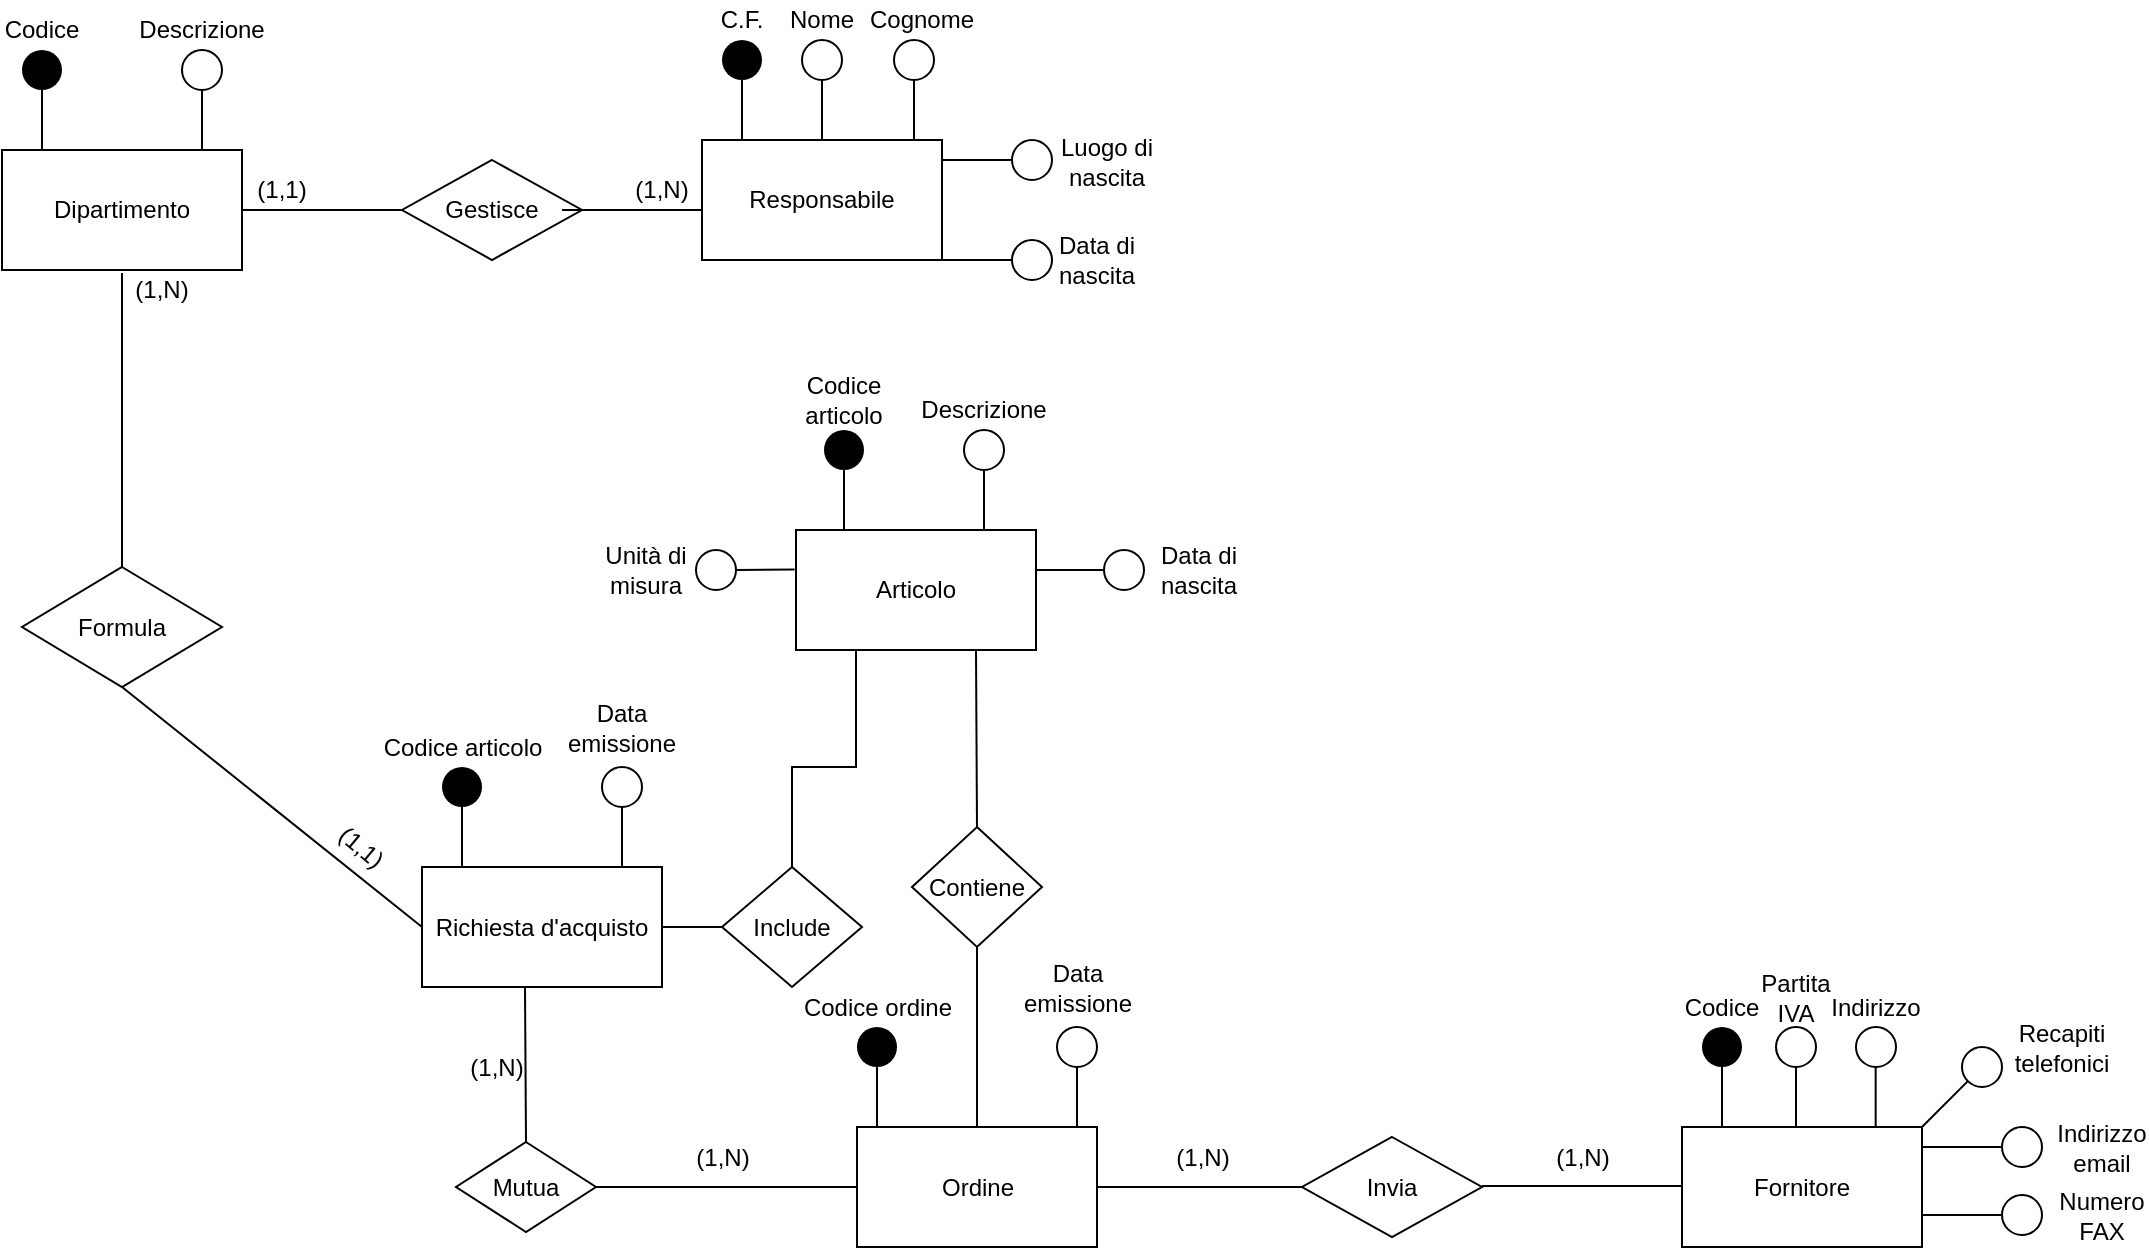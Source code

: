 <mxfile version="14.4.3" type="device"><diagram id="SgajTCS_TB5HfmCs7Fzj" name="Page-1"><mxGraphModel dx="1346" dy="783" grid="1" gridSize="10" guides="1" tooltips="1" connect="1" arrows="1" fold="1" page="1" pageScale="1" pageWidth="1654" pageHeight="1169" math="0" shadow="0"><root><mxCell id="0"/><mxCell id="1" parent="0"/><mxCell id="WNvgnv75Yjdc2z-mZm8R-49" value="" style="group" parent="1" connectable="0" vertex="1"><mxGeometry x="719.5" y="703.5" width="120" height="140" as="geometry"/></mxCell><mxCell id="WNvgnv75Yjdc2z-mZm8R-8" value="Ordine" style="rounded=0;whiteSpace=wrap;html=1;" parent="WNvgnv75Yjdc2z-mZm8R-49" vertex="1"><mxGeometry y="80" width="120" height="60" as="geometry"/></mxCell><mxCell id="WNvgnv75Yjdc2z-mZm8R-26" value="" style="group" parent="WNvgnv75Yjdc2z-mZm8R-49" connectable="0" vertex="1"><mxGeometry x="90" width="40" height="80" as="geometry"/></mxCell><mxCell id="0HRdDKmyG6_fZgm3HTcE-7" value="" style="ellipse;whiteSpace=wrap;html=1;aspect=fixed;" parent="WNvgnv75Yjdc2z-mZm8R-26" vertex="1"><mxGeometry x="10" y="30" width="20" height="20" as="geometry"/></mxCell><mxCell id="0HRdDKmyG6_fZgm3HTcE-8" value="" style="endArrow=none;html=1;entryX=0.5;entryY=1;entryDx=0;entryDy=0;" parent="WNvgnv75Yjdc2z-mZm8R-26" target="0HRdDKmyG6_fZgm3HTcE-7" edge="1"><mxGeometry y="10" width="50" height="50" as="geometry"><mxPoint x="20" y="80" as="sourcePoint"/><mxPoint x="440" y="10" as="targetPoint"/></mxGeometry></mxCell><mxCell id="0HRdDKmyG6_fZgm3HTcE-9" value="&lt;div&gt;Data emissione&lt;/div&gt;" style="text;html=1;strokeColor=none;fillColor=none;align=center;verticalAlign=middle;whiteSpace=wrap;rounded=0;" parent="WNvgnv75Yjdc2z-mZm8R-26" vertex="1"><mxGeometry width="40" height="20" as="geometry"/></mxCell><mxCell id="WNvgnv75Yjdc2z-mZm8R-27" value="" style="group" parent="WNvgnv75Yjdc2z-mZm8R-49" connectable="0" vertex="1"><mxGeometry x="-10" y="10" width="40" height="70" as="geometry"/></mxCell><mxCell id="WNvgnv75Yjdc2z-mZm8R-28" value="" style="endArrow=none;html=1;" parent="WNvgnv75Yjdc2z-mZm8R-27" edge="1"><mxGeometry width="50" height="50" relative="1" as="geometry"><mxPoint x="20" y="70" as="sourcePoint"/><mxPoint x="20" y="40" as="targetPoint"/></mxGeometry></mxCell><mxCell id="WNvgnv75Yjdc2z-mZm8R-29" value="" style="ellipse;fillColor=#000000;strokeColor=none;" parent="WNvgnv75Yjdc2z-mZm8R-27" vertex="1"><mxGeometry x="10" y="20" width="20" height="20" as="geometry"/></mxCell><mxCell id="WNvgnv75Yjdc2z-mZm8R-30" value="Codice ordine" style="text;html=1;strokeColor=none;fillColor=none;align=center;verticalAlign=middle;whiteSpace=wrap;rounded=0;" parent="WNvgnv75Yjdc2z-mZm8R-27" vertex="1"><mxGeometry x="-20" width="80" height="20" as="geometry"/></mxCell><mxCell id="WNvgnv75Yjdc2z-mZm8R-50" value="" style="group" parent="1" connectable="0" vertex="1"><mxGeometry x="502" y="573.5" width="120" height="140" as="geometry"/></mxCell><mxCell id="WNvgnv75Yjdc2z-mZm8R-5" value="Richiesta d'acquisto" style="rounded=0;whiteSpace=wrap;html=1;" parent="WNvgnv75Yjdc2z-mZm8R-50" vertex="1"><mxGeometry y="80" width="120" height="60" as="geometry"/></mxCell><mxCell id="WNvgnv75Yjdc2z-mZm8R-33" value="" style="group" parent="WNvgnv75Yjdc2z-mZm8R-50" connectable="0" vertex="1"><mxGeometry y="10" width="70" height="70" as="geometry"/></mxCell><mxCell id="WNvgnv75Yjdc2z-mZm8R-34" value="" style="endArrow=none;html=1;" parent="WNvgnv75Yjdc2z-mZm8R-33" edge="1"><mxGeometry width="50" height="50" relative="1" as="geometry"><mxPoint x="20" y="70" as="sourcePoint"/><mxPoint x="20" y="40" as="targetPoint"/></mxGeometry></mxCell><mxCell id="WNvgnv75Yjdc2z-mZm8R-35" value="" style="ellipse;fillColor=#000000;strokeColor=none;" parent="WNvgnv75Yjdc2z-mZm8R-33" vertex="1"><mxGeometry x="10" y="20" width="20" height="20" as="geometry"/></mxCell><mxCell id="WNvgnv75Yjdc2z-mZm8R-36" value="Codice articolo" style="text;html=1;strokeColor=none;fillColor=none;align=center;verticalAlign=middle;whiteSpace=wrap;rounded=0;" parent="WNvgnv75Yjdc2z-mZm8R-33" vertex="1"><mxGeometry x="-22.5" width="85" height="20" as="geometry"/></mxCell><mxCell id="WNvgnv75Yjdc2z-mZm8R-37" value="" style="group" parent="WNvgnv75Yjdc2z-mZm8R-50" connectable="0" vertex="1"><mxGeometry x="80" width="40" height="80" as="geometry"/></mxCell><mxCell id="WNvgnv75Yjdc2z-mZm8R-38" value="" style="ellipse;whiteSpace=wrap;html=1;aspect=fixed;" parent="WNvgnv75Yjdc2z-mZm8R-37" vertex="1"><mxGeometry x="10" y="30" width="20" height="20" as="geometry"/></mxCell><mxCell id="WNvgnv75Yjdc2z-mZm8R-39" value="" style="endArrow=none;html=1;entryX=0.5;entryY=1;entryDx=0;entryDy=0;" parent="WNvgnv75Yjdc2z-mZm8R-37" target="WNvgnv75Yjdc2z-mZm8R-38" edge="1"><mxGeometry y="10" width="50" height="50" as="geometry"><mxPoint x="20" y="80" as="sourcePoint"/><mxPoint x="440" y="10" as="targetPoint"/></mxGeometry></mxCell><mxCell id="WNvgnv75Yjdc2z-mZm8R-40" value="&lt;div&gt;Data emissione&lt;/div&gt;" style="text;html=1;strokeColor=none;fillColor=none;align=center;verticalAlign=middle;whiteSpace=wrap;rounded=0;" parent="WNvgnv75Yjdc2z-mZm8R-37" vertex="1"><mxGeometry width="40" height="20" as="geometry"/></mxCell><mxCell id="rO08BDKu-81Ofjsckch7-46" value="" style="group" parent="1" connectable="0" vertex="1"><mxGeometry x="1132" y="713.5" width="230" height="130" as="geometry"/></mxCell><mxCell id="WNvgnv75Yjdc2z-mZm8R-7" value="&lt;div&gt;Fornitore&lt;/div&gt;" style="rounded=0;whiteSpace=wrap;html=1;" parent="rO08BDKu-81Ofjsckch7-46" vertex="1"><mxGeometry y="70" width="120" height="60" as="geometry"/></mxCell><mxCell id="rO08BDKu-81Ofjsckch7-3" value="" style="group" parent="rO08BDKu-81Ofjsckch7-46" connectable="0" vertex="1"><mxGeometry width="40" height="70" as="geometry"/></mxCell><mxCell id="rO08BDKu-81Ofjsckch7-4" value="" style="endArrow=none;html=1;" parent="rO08BDKu-81Ofjsckch7-3" edge="1"><mxGeometry width="50" height="50" relative="1" as="geometry"><mxPoint x="20" y="70" as="sourcePoint"/><mxPoint x="20" y="40" as="targetPoint"/></mxGeometry></mxCell><mxCell id="rO08BDKu-81Ofjsckch7-5" value="" style="ellipse;fillColor=#000000;strokeColor=none;" parent="rO08BDKu-81Ofjsckch7-3" vertex="1"><mxGeometry x="10" y="20" width="20" height="20" as="geometry"/></mxCell><mxCell id="rO08BDKu-81Ofjsckch7-6" value="Codice" style="text;html=1;strokeColor=none;fillColor=none;align=center;verticalAlign=middle;whiteSpace=wrap;rounded=0;" parent="rO08BDKu-81Ofjsckch7-3" vertex="1"><mxGeometry width="40" height="20" as="geometry"/></mxCell><mxCell id="rO08BDKu-81Ofjsckch7-7" value="" style="group" parent="rO08BDKu-81Ofjsckch7-46" connectable="0" vertex="1"><mxGeometry x="37" width="40" height="70" as="geometry"/></mxCell><mxCell id="rO08BDKu-81Ofjsckch7-10" value="Partita IVA" style="text;html=1;strokeColor=none;fillColor=none;align=center;verticalAlign=middle;whiteSpace=wrap;rounded=0;" parent="rO08BDKu-81Ofjsckch7-7" vertex="1"><mxGeometry y="-10" width="40" height="30" as="geometry"/></mxCell><mxCell id="rO08BDKu-81Ofjsckch7-15" value="" style="ellipse;whiteSpace=wrap;html=1;aspect=fixed;" parent="rO08BDKu-81Ofjsckch7-7" vertex="1"><mxGeometry x="10" y="20" width="20" height="20" as="geometry"/></mxCell><mxCell id="rO08BDKu-81Ofjsckch7-12" value="" style="endArrow=none;html=1;" parent="rO08BDKu-81Ofjsckch7-46" edge="1"><mxGeometry width="50" height="50" relative="1" as="geometry"><mxPoint x="96.83" y="70" as="sourcePoint"/><mxPoint x="96.83" y="40" as="targetPoint"/></mxGeometry></mxCell><mxCell id="rO08BDKu-81Ofjsckch7-13" value="" style="ellipse;whiteSpace=wrap;html=1;aspect=fixed;" parent="rO08BDKu-81Ofjsckch7-46" vertex="1"><mxGeometry x="87" y="20" width="20" height="20" as="geometry"/></mxCell><mxCell id="rO08BDKu-81Ofjsckch7-14" value="Indirizzo" style="text;html=1;strokeColor=none;fillColor=none;align=center;verticalAlign=middle;whiteSpace=wrap;rounded=0;" parent="rO08BDKu-81Ofjsckch7-46" vertex="1"><mxGeometry x="77" width="40" height="20" as="geometry"/></mxCell><mxCell id="rO08BDKu-81Ofjsckch7-22" value="" style="endArrow=none;html=1;entryX=0;entryY=1;entryDx=0;entryDy=0;" parent="rO08BDKu-81Ofjsckch7-46" target="rO08BDKu-81Ofjsckch7-23" edge="1"><mxGeometry width="50" height="50" relative="1" as="geometry"><mxPoint x="120" y="70" as="sourcePoint"/><mxPoint x="140" y="60" as="targetPoint"/></mxGeometry></mxCell><mxCell id="rO08BDKu-81Ofjsckch7-23" value="" style="ellipse;whiteSpace=wrap;html=1;aspect=fixed;" parent="rO08BDKu-81Ofjsckch7-46" vertex="1"><mxGeometry x="140" y="30" width="20" height="20" as="geometry"/></mxCell><mxCell id="rO08BDKu-81Ofjsckch7-24" value="Recapiti telefonici" style="text;html=1;strokeColor=none;fillColor=none;align=center;verticalAlign=middle;whiteSpace=wrap;rounded=0;" parent="rO08BDKu-81Ofjsckch7-46" vertex="1"><mxGeometry x="170" y="20" width="40" height="20" as="geometry"/></mxCell><mxCell id="rO08BDKu-81Ofjsckch7-27" value="" style="endArrow=none;html=1;exitX=0.475;exitY=0;exitDx=0;exitDy=0;entryX=0.5;entryY=1;entryDx=0;entryDy=0;exitPerimeter=0;" parent="rO08BDKu-81Ofjsckch7-46" source="WNvgnv75Yjdc2z-mZm8R-7" target="rO08BDKu-81Ofjsckch7-15" edge="1"><mxGeometry width="50" height="50" relative="1" as="geometry"><mxPoint x="30" y="60" as="sourcePoint"/><mxPoint x="80" y="10" as="targetPoint"/></mxGeometry></mxCell><mxCell id="rO08BDKu-81Ofjsckch7-30" value="Indirizzo email" style="text;html=1;strokeColor=none;fillColor=none;align=center;verticalAlign=middle;whiteSpace=wrap;rounded=0;" parent="rO08BDKu-81Ofjsckch7-46" vertex="1"><mxGeometry x="190" y="70" width="40" height="20" as="geometry"/></mxCell><mxCell id="rO08BDKu-81Ofjsckch7-32" value="Numero FAX" style="text;html=1;strokeColor=none;fillColor=none;align=center;verticalAlign=middle;whiteSpace=wrap;rounded=0;" parent="rO08BDKu-81Ofjsckch7-46" vertex="1"><mxGeometry x="190" y="104" width="40" height="20" as="geometry"/></mxCell><mxCell id="rO08BDKu-81Ofjsckch7-38" value="" style="ellipse;whiteSpace=wrap;html=1;aspect=fixed;" parent="rO08BDKu-81Ofjsckch7-46" vertex="1"><mxGeometry x="160" y="104" width="20" height="20" as="geometry"/></mxCell><mxCell id="rO08BDKu-81Ofjsckch7-43" value="" style="ellipse;whiteSpace=wrap;html=1;aspect=fixed;" parent="rO08BDKu-81Ofjsckch7-46" vertex="1"><mxGeometry x="160" y="70" width="20" height="20" as="geometry"/></mxCell><mxCell id="rO08BDKu-81Ofjsckch7-44" value="" style="endArrow=none;html=1;entryX=0;entryY=0.5;entryDx=0;entryDy=0;" parent="rO08BDKu-81Ofjsckch7-46" target="rO08BDKu-81Ofjsckch7-43" edge="1"><mxGeometry width="50" height="50" relative="1" as="geometry"><mxPoint x="120" y="80" as="sourcePoint"/><mxPoint x="130" y="130" as="targetPoint"/></mxGeometry></mxCell><mxCell id="rO08BDKu-81Ofjsckch7-45" value="" style="endArrow=none;html=1;entryX=0;entryY=0.5;entryDx=0;entryDy=0;" parent="rO08BDKu-81Ofjsckch7-46" target="rO08BDKu-81Ofjsckch7-38" edge="1"><mxGeometry width="50" height="50" relative="1" as="geometry"><mxPoint x="120" y="114" as="sourcePoint"/><mxPoint x="120" y="80" as="targetPoint"/></mxGeometry></mxCell><mxCell id="WNvgnv75Yjdc2z-mZm8R-59" value="" style="group" parent="1" connectable="0" vertex="1"><mxGeometry x="589" y="410" width="329" height="135" as="geometry"/></mxCell><mxCell id="0HRdDKmyG6_fZgm3HTcE-2" value="Articolo" style="rounded=0;whiteSpace=wrap;html=1;" parent="WNvgnv75Yjdc2z-mZm8R-59" vertex="1"><mxGeometry x="100" y="75" width="120" height="60" as="geometry"/></mxCell><mxCell id="0HRdDKmyG6_fZgm3HTcE-49" value="" style="group" parent="WNvgnv75Yjdc2z-mZm8R-59" connectable="0" vertex="1"><mxGeometry x="174" y="5" width="40" height="70" as="geometry"/></mxCell><mxCell id="0HRdDKmyG6_fZgm3HTcE-50" value="" style="ellipse;whiteSpace=wrap;html=1;aspect=fixed;" parent="0HRdDKmyG6_fZgm3HTcE-49" vertex="1"><mxGeometry x="10" y="20" width="20" height="20" as="geometry"/></mxCell><mxCell id="0HRdDKmyG6_fZgm3HTcE-51" value="" style="endArrow=none;html=1;entryX=0.5;entryY=1;entryDx=0;entryDy=0;" parent="0HRdDKmyG6_fZgm3HTcE-49" target="0HRdDKmyG6_fZgm3HTcE-50" edge="1"><mxGeometry width="50" height="50" relative="1" as="geometry"><mxPoint x="20" y="70" as="sourcePoint"/><mxPoint x="440" as="targetPoint"/></mxGeometry></mxCell><mxCell id="0HRdDKmyG6_fZgm3HTcE-52" value="Descrizione" style="text;html=1;strokeColor=none;fillColor=none;align=center;verticalAlign=middle;whiteSpace=wrap;rounded=0;" parent="0HRdDKmyG6_fZgm3HTcE-49" vertex="1"><mxGeometry width="40" height="20" as="geometry"/></mxCell><mxCell id="0HRdDKmyG6_fZgm3HTcE-57" value="" style="endArrow=none;html=1;entryX=0.5;entryY=1;entryDx=0;entryDy=0;exitX=1;exitY=0.25;exitDx=0;exitDy=0;" parent="WNvgnv75Yjdc2z-mZm8R-59" edge="1"><mxGeometry x="240" y="60" width="50" height="50" as="geometry"><mxPoint x="220" y="95" as="sourcePoint"/><mxPoint x="255" y="95" as="targetPoint"/></mxGeometry></mxCell><mxCell id="0HRdDKmyG6_fZgm3HTcE-58" value="" style="ellipse;whiteSpace=wrap;html=1;aspect=fixed;rotation=90;" parent="WNvgnv75Yjdc2z-mZm8R-59" vertex="1"><mxGeometry x="254" y="85" width="20" height="20" as="geometry"/></mxCell><mxCell id="0HRdDKmyG6_fZgm3HTcE-59" value="&lt;div&gt;Data di nascita&lt;/div&gt;" style="text;html=1;strokeColor=none;fillColor=none;align=center;verticalAlign=middle;whiteSpace=wrap;rounded=0;rotation=0;" parent="WNvgnv75Yjdc2z-mZm8R-59" vertex="1"><mxGeometry x="274" y="85" width="55" height="20" as="geometry"/></mxCell><mxCell id="WNvgnv75Yjdc2z-mZm8R-55" value="" style="group" parent="WNvgnv75Yjdc2z-mZm8R-59" connectable="0" vertex="1"><mxGeometry x="104" width="40" height="70" as="geometry"/></mxCell><mxCell id="WNvgnv75Yjdc2z-mZm8R-58" value="Codice articolo" style="text;html=1;strokeColor=none;fillColor=none;align=center;verticalAlign=middle;whiteSpace=wrap;rounded=0;" parent="WNvgnv75Yjdc2z-mZm8R-55" vertex="1"><mxGeometry width="40" height="20" as="geometry"/></mxCell><mxCell id="0HRdDKmyG6_fZgm3HTcE-55" value="" style="endArrow=none;html=1;entryX=0.5;entryY=1;entryDx=0;entryDy=0;exitX=-0.006;exitY=0.329;exitDx=0;exitDy=0;exitPerimeter=0;" parent="WNvgnv75Yjdc2z-mZm8R-59" source="0HRdDKmyG6_fZgm3HTcE-2" target="0HRdDKmyG6_fZgm3HTcE-54" edge="1"><mxGeometry width="50" height="50" relative="1" as="geometry"><mxPoint x="74" y="95" as="sourcePoint"/><mxPoint x="24" y="-325" as="targetPoint"/></mxGeometry></mxCell><mxCell id="WNvgnv75Yjdc2z-mZm8R-56" value="" style="endArrow=none;html=1;" parent="WNvgnv75Yjdc2z-mZm8R-59" edge="1"><mxGeometry width="50" height="50" relative="1" as="geometry"><mxPoint x="124" y="75" as="sourcePoint"/><mxPoint x="124" y="45" as="targetPoint"/></mxGeometry></mxCell><mxCell id="WNvgnv75Yjdc2z-mZm8R-57" value="" style="ellipse;fillColor=#000000;strokeColor=none;" parent="WNvgnv75Yjdc2z-mZm8R-59" vertex="1"><mxGeometry x="114" y="25" width="20" height="20" as="geometry"/></mxCell><mxCell id="0HRdDKmyG6_fZgm3HTcE-54" value="" style="ellipse;whiteSpace=wrap;html=1;aspect=fixed;rotation=-90;" parent="WNvgnv75Yjdc2z-mZm8R-59" vertex="1"><mxGeometry x="50" y="85" width="20" height="20" as="geometry"/></mxCell><mxCell id="0HRdDKmyG6_fZgm3HTcE-56" value="Unità di misura" style="text;html=1;strokeColor=none;fillColor=none;align=center;verticalAlign=middle;whiteSpace=wrap;rounded=0;rotation=0;" parent="WNvgnv75Yjdc2z-mZm8R-59" vertex="1"><mxGeometry y="85" width="50" height="20" as="geometry"/></mxCell><mxCell id="WNvgnv75Yjdc2z-mZm8R-60" value="" style="group" parent="1" connectable="0" vertex="1"><mxGeometry x="292" y="225" width="120" height="130" as="geometry"/></mxCell><mxCell id="WNvgnv75Yjdc2z-mZm8R-1" value="&lt;div&gt;Dipartimento&lt;/div&gt;" style="rounded=0;whiteSpace=wrap;html=1;" parent="WNvgnv75Yjdc2z-mZm8R-60" vertex="1"><mxGeometry y="70" width="120" height="60" as="geometry"/></mxCell><mxCell id="WNvgnv75Yjdc2z-mZm8R-15" value="" style="group" parent="WNvgnv75Yjdc2z-mZm8R-60" connectable="0" vertex="1"><mxGeometry width="40" height="70" as="geometry"/></mxCell><mxCell id="WNvgnv75Yjdc2z-mZm8R-10" value="" style="endArrow=none;html=1;" parent="WNvgnv75Yjdc2z-mZm8R-15" edge="1"><mxGeometry width="50" height="50" relative="1" as="geometry"><mxPoint x="20" y="70" as="sourcePoint"/><mxPoint x="20" y="40" as="targetPoint"/></mxGeometry></mxCell><mxCell id="WNvgnv75Yjdc2z-mZm8R-12" value="" style="ellipse;fillColor=#000000;strokeColor=none;" parent="WNvgnv75Yjdc2z-mZm8R-15" vertex="1"><mxGeometry x="10" y="20" width="20" height="20" as="geometry"/></mxCell><mxCell id="WNvgnv75Yjdc2z-mZm8R-13" value="Codice" style="text;html=1;strokeColor=none;fillColor=none;align=center;verticalAlign=middle;whiteSpace=wrap;rounded=0;" parent="WNvgnv75Yjdc2z-mZm8R-15" vertex="1"><mxGeometry width="40" height="20" as="geometry"/></mxCell><mxCell id="WNvgnv75Yjdc2z-mZm8R-20" value="" style="group" parent="WNvgnv75Yjdc2z-mZm8R-60" connectable="0" vertex="1"><mxGeometry x="80" width="40" height="70" as="geometry"/></mxCell><mxCell id="WNvgnv75Yjdc2z-mZm8R-17" value="" style="ellipse;whiteSpace=wrap;html=1;aspect=fixed;" parent="WNvgnv75Yjdc2z-mZm8R-20" vertex="1"><mxGeometry x="10" y="20" width="20" height="20" as="geometry"/></mxCell><mxCell id="WNvgnv75Yjdc2z-mZm8R-18" value="" style="endArrow=none;html=1;entryX=0.5;entryY=1;entryDx=0;entryDy=0;" parent="WNvgnv75Yjdc2z-mZm8R-20" target="WNvgnv75Yjdc2z-mZm8R-17" edge="1"><mxGeometry width="50" height="50" relative="1" as="geometry"><mxPoint x="20" y="70" as="sourcePoint"/><mxPoint x="440" as="targetPoint"/></mxGeometry></mxCell><mxCell id="WNvgnv75Yjdc2z-mZm8R-19" value="Descrizione" style="text;html=1;strokeColor=none;fillColor=none;align=center;verticalAlign=middle;whiteSpace=wrap;rounded=0;" parent="WNvgnv75Yjdc2z-mZm8R-20" vertex="1"><mxGeometry width="40" height="20" as="geometry"/></mxCell><mxCell id="tpPD9y9O5CYVwDH-KBWt-41" value="Contiene" style="shape=rhombus;perimeter=rhombusPerimeter;whiteSpace=wrap;html=1;align=center;" parent="1" vertex="1"><mxGeometry x="747" y="633.5" width="65" height="60" as="geometry"/></mxCell><mxCell id="tpPD9y9O5CYVwDH-KBWt-44" value="Include" style="shape=rhombus;perimeter=rhombusPerimeter;whiteSpace=wrap;html=1;align=center;" parent="1" vertex="1"><mxGeometry x="652" y="653.5" width="70" height="60" as="geometry"/></mxCell><mxCell id="tpPD9y9O5CYVwDH-KBWt-45" value="Gestisce" style="shape=rhombus;perimeter=rhombusPerimeter;whiteSpace=wrap;html=1;align=center;" parent="1" vertex="1"><mxGeometry x="492" y="300" width="90" height="50" as="geometry"/></mxCell><mxCell id="0HRdDKmyG6_fZgm3HTcE-60" value="Invia" style="shape=rhombus;perimeter=rhombusPerimeter;whiteSpace=wrap;html=1;align=center;" parent="1" vertex="1"><mxGeometry x="942" y="788.5" width="90" height="50" as="geometry"/></mxCell><mxCell id="0HRdDKmyG6_fZgm3HTcE-61" value="Mutua" style="shape=rhombus;perimeter=rhombusPerimeter;whiteSpace=wrap;html=1;align=center;rotation=0;" parent="1" vertex="1"><mxGeometry x="519" y="791" width="70" height="45" as="geometry"/></mxCell><mxCell id="M21YRBM6ek0T0KyPJ6oD-3" value="" style="endArrow=none;html=1;entryX=0;entryY=0.5;entryDx=0;entryDy=0;exitX=1;exitY=0.5;exitDx=0;exitDy=0;" parent="1" edge="1"><mxGeometry width="50" height="50" relative="1" as="geometry"><mxPoint x="1032" y="813" as="sourcePoint"/><mxPoint x="1132" y="813" as="targetPoint"/></mxGeometry></mxCell><mxCell id="M21YRBM6ek0T0KyPJ6oD-4" value="" style="endArrow=none;html=1;rounded=0;entryX=0;entryY=0.5;entryDx=0;entryDy=0;exitX=1;exitY=0.5;exitDx=0;exitDy=0;" parent="1" source="WNvgnv75Yjdc2z-mZm8R-8" target="0HRdDKmyG6_fZgm3HTcE-60" edge="1"><mxGeometry relative="1" as="geometry"><mxPoint x="842" y="813" as="sourcePoint"/><mxPoint x="922" y="813.5" as="targetPoint"/></mxGeometry></mxCell><mxCell id="M21YRBM6ek0T0KyPJ6oD-5" value="" style="resizable=0;html=1;align=left;verticalAlign=bottom;" parent="M21YRBM6ek0T0KyPJ6oD-4" connectable="0" vertex="1"><mxGeometry x="-1" relative="1" as="geometry"/></mxCell><mxCell id="tpPD9y9O5CYVwDH-KBWt-48" value="" style="endArrow=none;html=1;exitX=1;exitY=0.5;exitDx=0;exitDy=0;entryX=0;entryY=0.5;entryDx=0;entryDy=0;" parent="1" source="WNvgnv75Yjdc2z-mZm8R-1" target="tpPD9y9O5CYVwDH-KBWt-45" edge="1"><mxGeometry width="50" height="50" relative="1" as="geometry"><mxPoint x="412" y="360.76" as="sourcePoint"/><mxPoint x="462" y="350.76" as="targetPoint"/></mxGeometry></mxCell><mxCell id="M21YRBM6ek0T0KyPJ6oD-10" value="(1,N)" style="text;html=1;align=center;verticalAlign=middle;resizable=0;points=[];autosize=1;" parent="1" vertex="1"><mxGeometry x="872" y="788.5" width="40" height="20" as="geometry"/></mxCell><mxCell id="tpPD9y9O5CYVwDH-KBWt-51" value="" style="line;strokeWidth=1;rotatable=0;dashed=0;labelPosition=right;align=left;verticalAlign=middle;spacingTop=0;spacingLeft=6;points=[];portConstraint=eastwest;" parent="1" vertex="1"><mxGeometry x="572" y="320" width="70" height="10" as="geometry"/></mxCell><mxCell id="tpPD9y9O5CYVwDH-KBWt-52" value="(1,1)" style="text;html=1;strokeColor=none;fillColor=none;align=center;verticalAlign=middle;whiteSpace=wrap;rounded=0;" parent="1" vertex="1"><mxGeometry x="412" y="305" width="40" height="20" as="geometry"/></mxCell><mxCell id="M21YRBM6ek0T0KyPJ6oD-11" value="(1,N)" style="text;html=1;align=center;verticalAlign=middle;resizable=0;points=[];autosize=1;" parent="1" vertex="1"><mxGeometry x="1062" y="788.5" width="40" height="20" as="geometry"/></mxCell><mxCell id="tpPD9y9O5CYVwDH-KBWt-53" value="(1,N)" style="text;html=1;strokeColor=none;fillColor=none;align=center;verticalAlign=middle;whiteSpace=wrap;rounded=0;" parent="1" vertex="1"><mxGeometry x="602" y="305" width="40" height="20" as="geometry"/></mxCell><mxCell id="M21YRBM6ek0T0KyPJ6oD-12" value="" style="endArrow=none;html=1;rounded=0;entryX=0.5;entryY=0;entryDx=0;entryDy=0;" parent="1" target="0HRdDKmyG6_fZgm3HTcE-61" edge="1"><mxGeometry relative="1" as="geometry"><mxPoint x="553.5" y="713.5" as="sourcePoint"/><mxPoint x="553.5" y="783.5" as="targetPoint"/></mxGeometry></mxCell><mxCell id="M21YRBM6ek0T0KyPJ6oD-13" value="" style="resizable=0;html=1;align=left;verticalAlign=bottom;" parent="M21YRBM6ek0T0KyPJ6oD-12" connectable="0" vertex="1"><mxGeometry x="-1" relative="1" as="geometry"/></mxCell><mxCell id="M21YRBM6ek0T0KyPJ6oD-14" value="" style="endArrow=none;html=1;rounded=0;exitX=1;exitY=0.5;exitDx=0;exitDy=0;entryX=0;entryY=0.5;entryDx=0;entryDy=0;" parent="1" source="0HRdDKmyG6_fZgm3HTcE-61" target="WNvgnv75Yjdc2z-mZm8R-8" edge="1"><mxGeometry relative="1" as="geometry"><mxPoint x="662" y="793.5" as="sourcePoint"/><mxPoint x="712" y="813.5" as="targetPoint"/></mxGeometry></mxCell><mxCell id="M21YRBM6ek0T0KyPJ6oD-15" value="" style="resizable=0;html=1;align=left;verticalAlign=bottom;" parent="M21YRBM6ek0T0KyPJ6oD-14" connectable="0" vertex="1"><mxGeometry x="-1" relative="1" as="geometry"/></mxCell><mxCell id="M21YRBM6ek0T0KyPJ6oD-16" value="(1,N)" style="text;html=1;align=center;verticalAlign=middle;resizable=0;points=[];autosize=1;rotation=0;" parent="1" vertex="1"><mxGeometry x="519" y="743.5" width="40" height="20" as="geometry"/></mxCell><mxCell id="M21YRBM6ek0T0KyPJ6oD-17" value="(1,N)" style="text;html=1;align=center;verticalAlign=middle;resizable=0;points=[];autosize=1;rotation=0;" parent="1" vertex="1"><mxGeometry x="632" y="788.5" width="40" height="20" as="geometry"/></mxCell><mxCell id="WNvgnv75Yjdc2z-mZm8R-68" value="" style="endArrow=none;html=1;rounded=0;entryX=0;entryY=0.5;entryDx=0;entryDy=0;" parent="1" target="tpPD9y9O5CYVwDH-KBWt-44" edge="1"><mxGeometry relative="1" as="geometry"><mxPoint x="622" y="683.5" as="sourcePoint"/><mxPoint x="782" y="683.5" as="targetPoint"/><Array as="points"><mxPoint x="642" y="683.5"/></Array></mxGeometry></mxCell><mxCell id="tpPD9y9O5CYVwDH-KBWt-60" value="Formula" style="shape=rhombus;perimeter=rhombusPerimeter;whiteSpace=wrap;html=1;align=center;" parent="1" vertex="1"><mxGeometry x="302" y="503.5" width="100" height="60" as="geometry"/></mxCell><mxCell id="tpPD9y9O5CYVwDH-KBWt-62" value="" style="line;strokeWidth=1;rotatable=0;dashed=0;labelPosition=right;align=left;verticalAlign=middle;spacingTop=0;spacingLeft=6;points=[];portConstraint=eastwest;" parent="1" vertex="1"><mxGeometry x="302" y="393.5" width="140" as="geometry"/></mxCell><mxCell id="tpPD9y9O5CYVwDH-KBWt-64" value="" style="endArrow=none;html=1;rounded=0;entryX=0.5;entryY=0;entryDx=0;entryDy=0;" parent="1" target="tpPD9y9O5CYVwDH-KBWt-60" edge="1"><mxGeometry relative="1" as="geometry"><mxPoint x="352" y="356.5" as="sourcePoint"/><mxPoint x="402" y="463.5" as="targetPoint"/></mxGeometry></mxCell><mxCell id="WNvgnv75Yjdc2z-mZm8R-70" value="" style="endArrow=none;html=1;rounded=0;entryX=0.25;entryY=1;entryDx=0;entryDy=0;exitX=0.5;exitY=0;exitDx=0;exitDy=0;" parent="1" source="tpPD9y9O5CYVwDH-KBWt-44" target="0HRdDKmyG6_fZgm3HTcE-2" edge="1"><mxGeometry relative="1" as="geometry"><mxPoint x="742" y="663.26" as="sourcePoint"/><mxPoint x="802" y="593.5" as="targetPoint"/><Array as="points"><mxPoint x="687" y="603.5"/><mxPoint x="719" y="603.5"/></Array></mxGeometry></mxCell><mxCell id="WNvgnv75Yjdc2z-mZm8R-71" value="" style="endArrow=none;html=1;rounded=0;exitX=0.75;exitY=1;exitDx=0;exitDy=0;entryX=0.5;entryY=0;entryDx=0;entryDy=0;" parent="1" source="0HRdDKmyG6_fZgm3HTcE-2" target="tpPD9y9O5CYVwDH-KBWt-41" edge="1"><mxGeometry relative="1" as="geometry"><mxPoint x="702" y="593.5" as="sourcePoint"/><mxPoint x="862" y="593.5" as="targetPoint"/></mxGeometry></mxCell><mxCell id="WNvgnv75Yjdc2z-mZm8R-72" value="" style="endArrow=none;html=1;rounded=0;entryX=0.5;entryY=1;entryDx=0;entryDy=0;" parent="1" source="WNvgnv75Yjdc2z-mZm8R-8" target="tpPD9y9O5CYVwDH-KBWt-41" edge="1"><mxGeometry relative="1" as="geometry"><mxPoint x="542" y="623.5" as="sourcePoint"/><mxPoint x="702" y="623.5" as="targetPoint"/></mxGeometry></mxCell><mxCell id="tpPD9y9O5CYVwDH-KBWt-75" value="Responsabile" style="rounded=0;whiteSpace=wrap;html=1;" parent="1" vertex="1"><mxGeometry x="642" y="290" width="120" height="60" as="geometry"/></mxCell><mxCell id="tpPD9y9O5CYVwDH-KBWt-76" value="" style="group" parent="1" connectable="0" vertex="1"><mxGeometry x="732" y="220" width="40" height="70" as="geometry"/></mxCell><mxCell id="tpPD9y9O5CYVwDH-KBWt-77" value="" style="ellipse;whiteSpace=wrap;html=1;aspect=fixed;" parent="tpPD9y9O5CYVwDH-KBWt-76" vertex="1"><mxGeometry x="6" y="20" width="20" height="20" as="geometry"/></mxCell><mxCell id="tpPD9y9O5CYVwDH-KBWt-78" value="" style="endArrow=none;html=1;entryX=0.5;entryY=1;entryDx=0;entryDy=0;" parent="tpPD9y9O5CYVwDH-KBWt-76" target="tpPD9y9O5CYVwDH-KBWt-77" edge="1"><mxGeometry width="50" height="50" relative="1" as="geometry"><mxPoint x="16" y="70" as="sourcePoint"/><mxPoint x="440" as="targetPoint"/></mxGeometry></mxCell><mxCell id="tpPD9y9O5CYVwDH-KBWt-79" value="Cognome" style="text;html=1;strokeColor=none;fillColor=none;align=center;verticalAlign=middle;whiteSpace=wrap;rounded=0;" parent="tpPD9y9O5CYVwDH-KBWt-76" vertex="1"><mxGeometry width="40" height="20" as="geometry"/></mxCell><mxCell id="tpPD9y9O5CYVwDH-KBWt-80" value="" style="group" parent="1" connectable="0" vertex="1"><mxGeometry x="642" y="220" width="40" height="70" as="geometry"/></mxCell><mxCell id="tpPD9y9O5CYVwDH-KBWt-81" value="" style="endArrow=none;html=1;" parent="tpPD9y9O5CYVwDH-KBWt-80" edge="1"><mxGeometry width="50" height="50" relative="1" as="geometry"><mxPoint x="20" y="70" as="sourcePoint"/><mxPoint x="20" y="40" as="targetPoint"/></mxGeometry></mxCell><mxCell id="tpPD9y9O5CYVwDH-KBWt-82" value="" style="ellipse;fillColor=#000000;strokeColor=none;" parent="tpPD9y9O5CYVwDH-KBWt-80" vertex="1"><mxGeometry x="10" y="20" width="20" height="20" as="geometry"/></mxCell><mxCell id="tpPD9y9O5CYVwDH-KBWt-83" value="C.F." style="text;html=1;strokeColor=none;fillColor=none;align=center;verticalAlign=middle;whiteSpace=wrap;rounded=0;" parent="tpPD9y9O5CYVwDH-KBWt-80" vertex="1"><mxGeometry width="40" height="20" as="geometry"/></mxCell><mxCell id="tpPD9y9O5CYVwDH-KBWt-84" value="" style="group" parent="1" connectable="0" vertex="1"><mxGeometry x="682" y="220" width="40" height="70" as="geometry"/></mxCell><mxCell id="tpPD9y9O5CYVwDH-KBWt-85" value="" style="ellipse;whiteSpace=wrap;html=1;aspect=fixed;" parent="tpPD9y9O5CYVwDH-KBWt-84" vertex="1"><mxGeometry x="10" y="20" width="20" height="20" as="geometry"/></mxCell><mxCell id="tpPD9y9O5CYVwDH-KBWt-86" value="" style="endArrow=none;html=1;entryX=0.5;entryY=1;entryDx=0;entryDy=0;" parent="tpPD9y9O5CYVwDH-KBWt-84" target="tpPD9y9O5CYVwDH-KBWt-85" edge="1"><mxGeometry width="50" height="50" relative="1" as="geometry"><mxPoint x="20" y="70" as="sourcePoint"/><mxPoint x="440" as="targetPoint"/></mxGeometry></mxCell><mxCell id="tpPD9y9O5CYVwDH-KBWt-87" value="Nome" style="text;html=1;strokeColor=none;fillColor=none;align=center;verticalAlign=middle;whiteSpace=wrap;rounded=0;" parent="tpPD9y9O5CYVwDH-KBWt-84" vertex="1"><mxGeometry width="40" height="20" as="geometry"/></mxCell><mxCell id="tpPD9y9O5CYVwDH-KBWt-88" value="" style="ellipse;whiteSpace=wrap;html=1;aspect=fixed;rotation=90;" parent="1" vertex="1"><mxGeometry x="797" y="290" width="20" height="20" as="geometry"/></mxCell><mxCell id="tpPD9y9O5CYVwDH-KBWt-89" value="" style="endArrow=none;html=1;entryX=0.5;entryY=1;entryDx=0;entryDy=0;exitX=1;exitY=0.167;exitDx=0;exitDy=0;exitPerimeter=0;" parent="1" source="tpPD9y9O5CYVwDH-KBWt-75" target="tpPD9y9O5CYVwDH-KBWt-88" edge="1"><mxGeometry x="432" y="-78.5" width="50" height="50" as="geometry"><mxPoint x="432" y="-58.5" as="sourcePoint"/><mxPoint x="487" y="376.5" as="targetPoint"/></mxGeometry></mxCell><mxCell id="tpPD9y9O5CYVwDH-KBWt-90" value="" style="ellipse;whiteSpace=wrap;html=1;aspect=fixed;rotation=90;" parent="1" vertex="1"><mxGeometry x="797" y="340" width="20" height="20" as="geometry"/></mxCell><mxCell id="tpPD9y9O5CYVwDH-KBWt-91" value="" style="endArrow=none;html=1;entryX=0.5;entryY=1;entryDx=0;entryDy=0;exitX=1;exitY=0.25;exitDx=0;exitDy=0;" parent="1" target="tpPD9y9O5CYVwDH-KBWt-90" edge="1"><mxGeometry x="432" y="-33.5" width="50" height="50" as="geometry"><mxPoint x="762" y="350" as="sourcePoint"/><mxPoint x="487" y="421.5" as="targetPoint"/></mxGeometry></mxCell><mxCell id="tpPD9y9O5CYVwDH-KBWt-92" value="&lt;div&gt;Data di nascita&lt;/div&gt;" style="text;html=1;strokeColor=none;fillColor=none;align=center;verticalAlign=middle;whiteSpace=wrap;rounded=0;rotation=0;" parent="1" vertex="1"><mxGeometry x="812" y="340" width="55" height="20" as="geometry"/></mxCell><mxCell id="tpPD9y9O5CYVwDH-KBWt-93" value="&lt;div&gt;Luogo di nascita&lt;/div&gt;" style="text;html=1;strokeColor=none;fillColor=none;align=center;verticalAlign=middle;whiteSpace=wrap;rounded=0;rotation=0;" parent="1" vertex="1"><mxGeometry x="817" y="290.75" width="55" height="20" as="geometry"/></mxCell><mxCell id="tpPD9y9O5CYVwDH-KBWt-95" value="" style="endArrow=none;html=1;rounded=0;entryX=0;entryY=0.5;entryDx=0;entryDy=0;exitX=0.5;exitY=1;exitDx=0;exitDy=0;" parent="1" source="tpPD9y9O5CYVwDH-KBWt-60" target="WNvgnv75Yjdc2z-mZm8R-5" edge="1"><mxGeometry relative="1" as="geometry"><mxPoint x="372" y="573.5" as="sourcePoint"/><mxPoint x="512" y="533.5" as="targetPoint"/></mxGeometry></mxCell><mxCell id="tpPD9y9O5CYVwDH-KBWt-96" value="(1,N)" style="text;html=1;strokeColor=none;fillColor=none;align=center;verticalAlign=middle;whiteSpace=wrap;rounded=0;" parent="1" vertex="1"><mxGeometry x="352" y="355" width="40" height="20" as="geometry"/></mxCell><mxCell id="tpPD9y9O5CYVwDH-KBWt-98" value="(1,1)" style="text;html=1;strokeColor=none;fillColor=none;align=center;verticalAlign=middle;whiteSpace=wrap;rounded=0;rotation=40;" parent="1" vertex="1"><mxGeometry x="452" y="633.5" width="40" height="20" as="geometry"/></mxCell></root></mxGraphModel></diagram></mxfile>